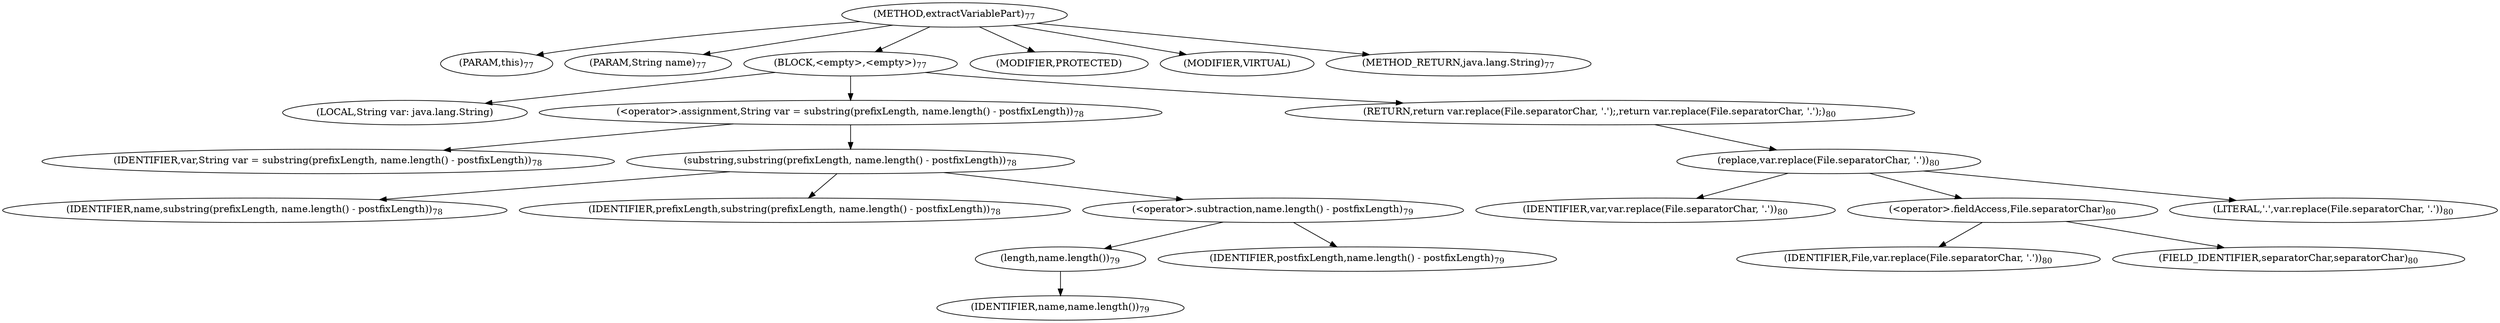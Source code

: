 digraph "extractVariablePart" {  
"7" [label = <(METHOD,extractVariablePart)<SUB>77</SUB>> ]
"8" [label = <(PARAM,this)<SUB>77</SUB>> ]
"9" [label = <(PARAM,String name)<SUB>77</SUB>> ]
"10" [label = <(BLOCK,&lt;empty&gt;,&lt;empty&gt;)<SUB>77</SUB>> ]
"11" [label = <(LOCAL,String var: java.lang.String)> ]
"12" [label = <(&lt;operator&gt;.assignment,String var = substring(prefixLength, name.length() - postfixLength))<SUB>78</SUB>> ]
"13" [label = <(IDENTIFIER,var,String var = substring(prefixLength, name.length() - postfixLength))<SUB>78</SUB>> ]
"14" [label = <(substring,substring(prefixLength, name.length() - postfixLength))<SUB>78</SUB>> ]
"15" [label = <(IDENTIFIER,name,substring(prefixLength, name.length() - postfixLength))<SUB>78</SUB>> ]
"16" [label = <(IDENTIFIER,prefixLength,substring(prefixLength, name.length() - postfixLength))<SUB>78</SUB>> ]
"17" [label = <(&lt;operator&gt;.subtraction,name.length() - postfixLength)<SUB>79</SUB>> ]
"18" [label = <(length,name.length())<SUB>79</SUB>> ]
"19" [label = <(IDENTIFIER,name,name.length())<SUB>79</SUB>> ]
"20" [label = <(IDENTIFIER,postfixLength,name.length() - postfixLength)<SUB>79</SUB>> ]
"21" [label = <(RETURN,return var.replace(File.separatorChar, '.');,return var.replace(File.separatorChar, '.');)<SUB>80</SUB>> ]
"22" [label = <(replace,var.replace(File.separatorChar, '.'))<SUB>80</SUB>> ]
"23" [label = <(IDENTIFIER,var,var.replace(File.separatorChar, '.'))<SUB>80</SUB>> ]
"24" [label = <(&lt;operator&gt;.fieldAccess,File.separatorChar)<SUB>80</SUB>> ]
"25" [label = <(IDENTIFIER,File,var.replace(File.separatorChar, '.'))<SUB>80</SUB>> ]
"26" [label = <(FIELD_IDENTIFIER,separatorChar,separatorChar)<SUB>80</SUB>> ]
"27" [label = <(LITERAL,'.',var.replace(File.separatorChar, '.'))<SUB>80</SUB>> ]
"28" [label = <(MODIFIER,PROTECTED)> ]
"29" [label = <(MODIFIER,VIRTUAL)> ]
"30" [label = <(METHOD_RETURN,java.lang.String)<SUB>77</SUB>> ]
  "7" -> "8" 
  "7" -> "9" 
  "7" -> "10" 
  "7" -> "28" 
  "7" -> "29" 
  "7" -> "30" 
  "10" -> "11" 
  "10" -> "12" 
  "10" -> "21" 
  "12" -> "13" 
  "12" -> "14" 
  "14" -> "15" 
  "14" -> "16" 
  "14" -> "17" 
  "17" -> "18" 
  "17" -> "20" 
  "18" -> "19" 
  "21" -> "22" 
  "22" -> "23" 
  "22" -> "24" 
  "22" -> "27" 
  "24" -> "25" 
  "24" -> "26" 
}
